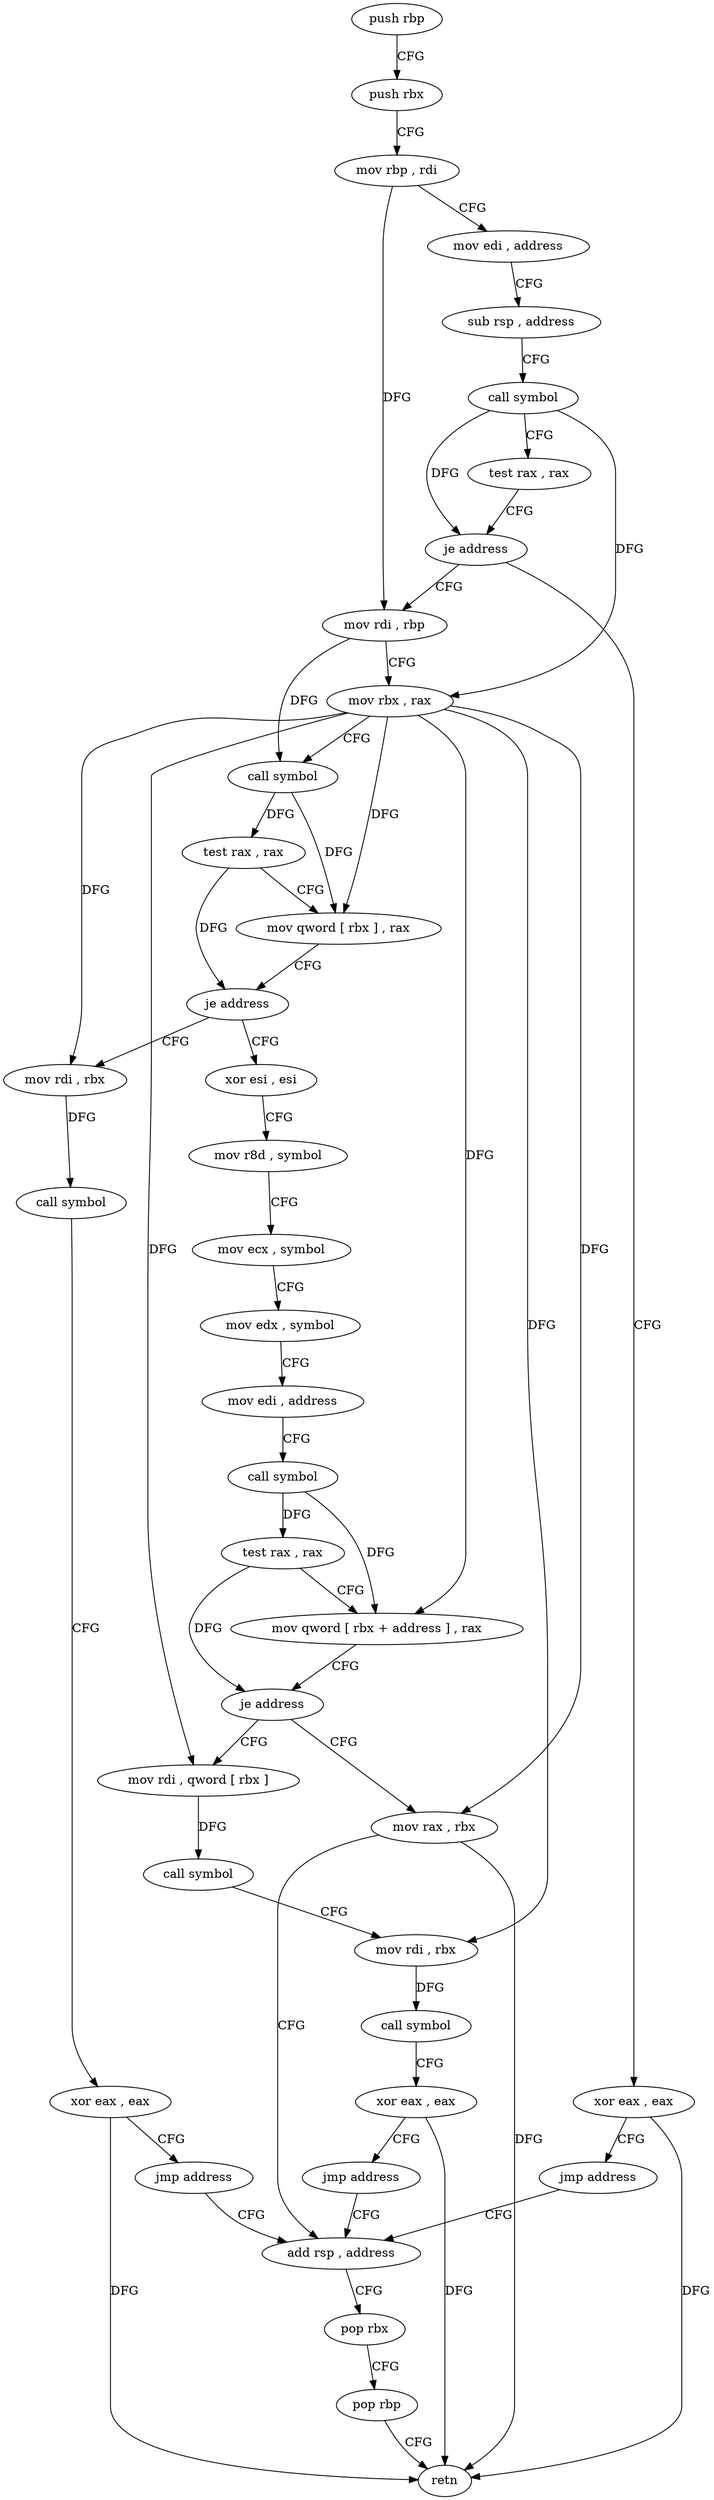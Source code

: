 digraph "func" {
"4234944" [label = "push rbp" ]
"4234945" [label = "push rbx" ]
"4234946" [label = "mov rbp , rdi" ]
"4234949" [label = "mov edi , address" ]
"4234954" [label = "sub rsp , address" ]
"4234958" [label = "call symbol" ]
"4234963" [label = "test rax , rax" ]
"4234966" [label = "je address" ]
"4235040" [label = "xor eax , eax" ]
"4234968" [label = "mov rdi , rbp" ]
"4235042" [label = "jmp address" ]
"4235027" [label = "add rsp , address" ]
"4234971" [label = "mov rbx , rax" ]
"4234974" [label = "call symbol" ]
"4234979" [label = "test rax , rax" ]
"4234982" [label = "mov qword [ rbx ] , rax" ]
"4234985" [label = "je address" ]
"4235048" [label = "mov rdi , rbx" ]
"4234987" [label = "xor esi , esi" ]
"4235031" [label = "pop rbx" ]
"4235032" [label = "pop rbp" ]
"4235033" [label = "retn" ]
"4235051" [label = "call symbol" ]
"4235056" [label = "xor eax , eax" ]
"4235058" [label = "jmp address" ]
"4234989" [label = "mov r8d , symbol" ]
"4234995" [label = "mov ecx , symbol" ]
"4235000" [label = "mov edx , symbol" ]
"4235005" [label = "mov edi , address" ]
"4235010" [label = "call symbol" ]
"4235015" [label = "test rax , rax" ]
"4235018" [label = "mov qword [ rbx + address ] , rax" ]
"4235022" [label = "je address" ]
"4235060" [label = "mov rdi , qword [ rbx ]" ]
"4235024" [label = "mov rax , rbx" ]
"4235063" [label = "call symbol" ]
"4235068" [label = "mov rdi , rbx" ]
"4235071" [label = "call symbol" ]
"4235076" [label = "xor eax , eax" ]
"4235078" [label = "jmp address" ]
"4234944" -> "4234945" [ label = "CFG" ]
"4234945" -> "4234946" [ label = "CFG" ]
"4234946" -> "4234949" [ label = "CFG" ]
"4234946" -> "4234968" [ label = "DFG" ]
"4234949" -> "4234954" [ label = "CFG" ]
"4234954" -> "4234958" [ label = "CFG" ]
"4234958" -> "4234963" [ label = "CFG" ]
"4234958" -> "4234966" [ label = "DFG" ]
"4234958" -> "4234971" [ label = "DFG" ]
"4234963" -> "4234966" [ label = "CFG" ]
"4234966" -> "4235040" [ label = "CFG" ]
"4234966" -> "4234968" [ label = "CFG" ]
"4235040" -> "4235042" [ label = "CFG" ]
"4235040" -> "4235033" [ label = "DFG" ]
"4234968" -> "4234971" [ label = "CFG" ]
"4234968" -> "4234974" [ label = "DFG" ]
"4235042" -> "4235027" [ label = "CFG" ]
"4235027" -> "4235031" [ label = "CFG" ]
"4234971" -> "4234974" [ label = "CFG" ]
"4234971" -> "4234982" [ label = "DFG" ]
"4234971" -> "4235048" [ label = "DFG" ]
"4234971" -> "4235018" [ label = "DFG" ]
"4234971" -> "4235060" [ label = "DFG" ]
"4234971" -> "4235068" [ label = "DFG" ]
"4234971" -> "4235024" [ label = "DFG" ]
"4234974" -> "4234979" [ label = "DFG" ]
"4234974" -> "4234982" [ label = "DFG" ]
"4234979" -> "4234982" [ label = "CFG" ]
"4234979" -> "4234985" [ label = "DFG" ]
"4234982" -> "4234985" [ label = "CFG" ]
"4234985" -> "4235048" [ label = "CFG" ]
"4234985" -> "4234987" [ label = "CFG" ]
"4235048" -> "4235051" [ label = "DFG" ]
"4234987" -> "4234989" [ label = "CFG" ]
"4235031" -> "4235032" [ label = "CFG" ]
"4235032" -> "4235033" [ label = "CFG" ]
"4235051" -> "4235056" [ label = "CFG" ]
"4235056" -> "4235058" [ label = "CFG" ]
"4235056" -> "4235033" [ label = "DFG" ]
"4235058" -> "4235027" [ label = "CFG" ]
"4234989" -> "4234995" [ label = "CFG" ]
"4234995" -> "4235000" [ label = "CFG" ]
"4235000" -> "4235005" [ label = "CFG" ]
"4235005" -> "4235010" [ label = "CFG" ]
"4235010" -> "4235015" [ label = "DFG" ]
"4235010" -> "4235018" [ label = "DFG" ]
"4235015" -> "4235018" [ label = "CFG" ]
"4235015" -> "4235022" [ label = "DFG" ]
"4235018" -> "4235022" [ label = "CFG" ]
"4235022" -> "4235060" [ label = "CFG" ]
"4235022" -> "4235024" [ label = "CFG" ]
"4235060" -> "4235063" [ label = "DFG" ]
"4235024" -> "4235027" [ label = "CFG" ]
"4235024" -> "4235033" [ label = "DFG" ]
"4235063" -> "4235068" [ label = "CFG" ]
"4235068" -> "4235071" [ label = "DFG" ]
"4235071" -> "4235076" [ label = "CFG" ]
"4235076" -> "4235078" [ label = "CFG" ]
"4235076" -> "4235033" [ label = "DFG" ]
"4235078" -> "4235027" [ label = "CFG" ]
}
